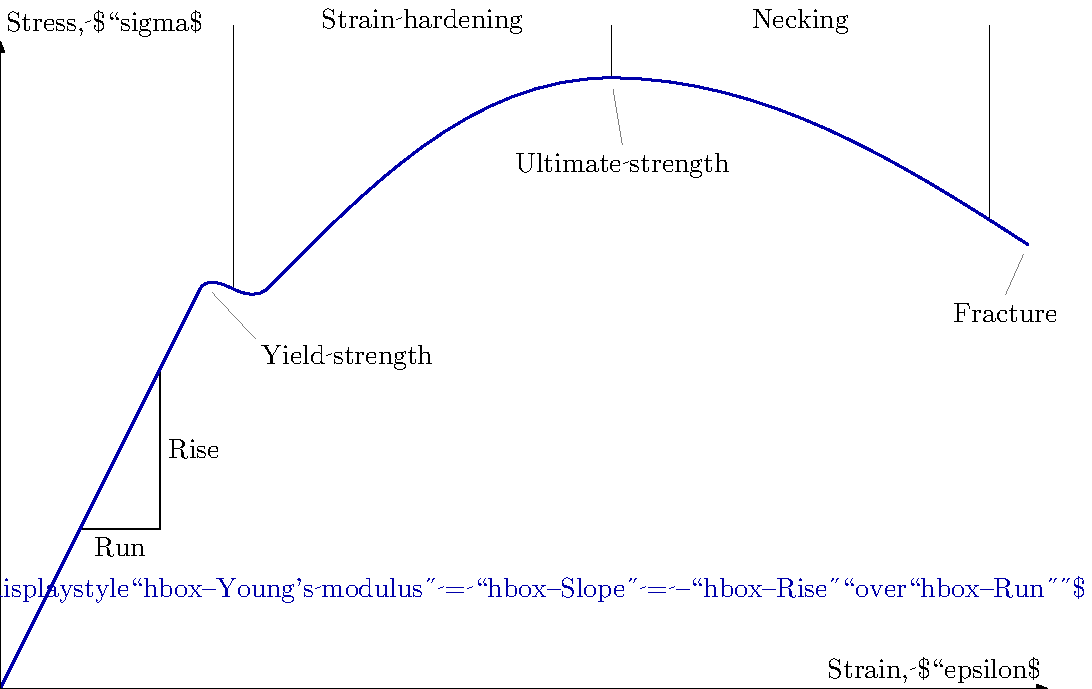 \documentclass{standalone}
\usepackage{luamplib}
\begin{document}
\mplibtextextlabel{enable}
\begin{mplibcode}
beginfig(1);
  z1 = 377 right;  z2 = 233 up;
  path ff; ff = origin .. (72, 144){1,2} .. (84, 144) .. 
        (96, 144){1,1} .. (220, 220){right} .. (370, 160){2,-1.3};

  for t=2, 4, 4.9:
    draw point t of ff -- (xpart point t of ff, y2 + 6) d
      ashed evenly scaled 1/2;
  endfor
  label.top("Strain hardening", 
      (1/2 (xpart point 2 of ff + xpart point 4 of ff), y2));
  label.top("Necking", 
      (1/2 (xpart point 4 of ff + xpart point 4.9 of ff), y2));

  path rr; 
  rr = point 0.4 of ff -- (xpart point 0.8 of ff, ypart point 0.4 of ff) -- point 0.8 of ff;
  draw rr; label.bot("Run", point 1/2 of rr); label.rt("Rise", point 3/2 of rr);

  vardef pin_label@#(expr p, a, b)= 
    draw a -- b cutbefore fullcircle scaled 8 shifted a withpen pencircle scaled 1/4 withcolor 1/2 white;
    label@#(p, b);
  enddef;
  pin_label.lrt("Yield strength",     point 1.2 of ff, point 2 of ff + (8, -18));
  pin_label.bot("Ultimate strength",  point 4   of ff, point 4 of ff + (4, -24));
  pin_label.bot("Fracture",           point 5   of ff, point 5 of ff + (-8, -18));

  draw ff withpen pencircle scaled 1 withcolor 2/3 blue;
  clip currentpicture to unitsquare scaled 400; % clip thick pen at origin

  drawdblarrow z1 -- origin -- z2;
  label.ulft("Strain, $\epsilon$", z1);
  label.urt("Stress, $\sigma$", z2);

  label("$\displaystyle\hbox{Young's modulus} = \hbox{Slope} = {\hbox{Rise}\over\hbox{Run}}$", 1/2 z1 shifted 36 up) withcolor 2/3 blue;
endfig;
\end{mplibcode}
\end{document}


